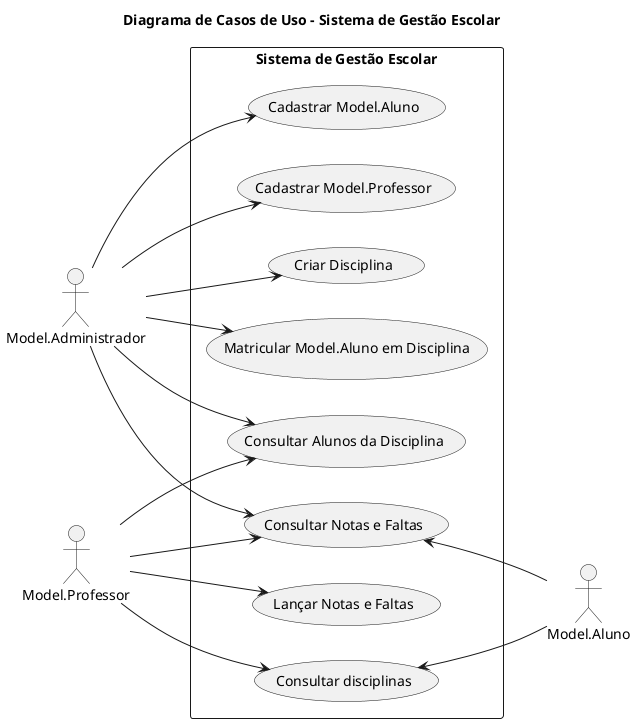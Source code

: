 @startuml
' Título do Diagrama
title Diagrama de Casos de Uso - Sistema de Gestão Escolar

' Layout da esquerda para a direita
left to right direction

' Definição dos Atores
actor Model.Administrador
actor Model.Professor
actor Model.Aluno

' Delimitação do Sistema com um retângulo
rectangle "Sistema de Gestão Escolar" {
  ' Casos de Uso do Model.Administrador
  (Cadastrar Model.Aluno) as UC1
  (Cadastrar Model.Professor) as UC2
  (Criar Disciplina) as UC3
  (Matricular Model.Aluno em Disciplina) as UC4

  ' Caso de Uso do Model.Professor
  (Lançar Notas e Faltas) as UC5

  ' Caso de Uso Compartilhado
  (Consultar Alunos da Disciplina) as UC6
  (Consultar Notas e Faltas) as UC7
  (Consultar disciplinas) as UC8
}

' Relacionamentos do Model.Administrador com os Casos de Uso
Model.Administrador --> UC1
Model.Administrador --> UC2
Model.Administrador --> UC3
Model.Administrador --> UC4

' Relacionamento do Model.Professor com os Casos de Uso
Model.Professor --> UC5

' Ambos os atores podem realizar a consulta
Model.Administrador --> UC6
Model.Professor --> UC6

' Todos os atores podem realizar a consulta
Model.Administrador --> UC7
Model.Professor --> UC7
UC7 <-- Model.Aluno

' Ambos os atores podem realizar a consulta
Model.Professor --> UC8
UC8 <-- Model.Aluno
@enduml